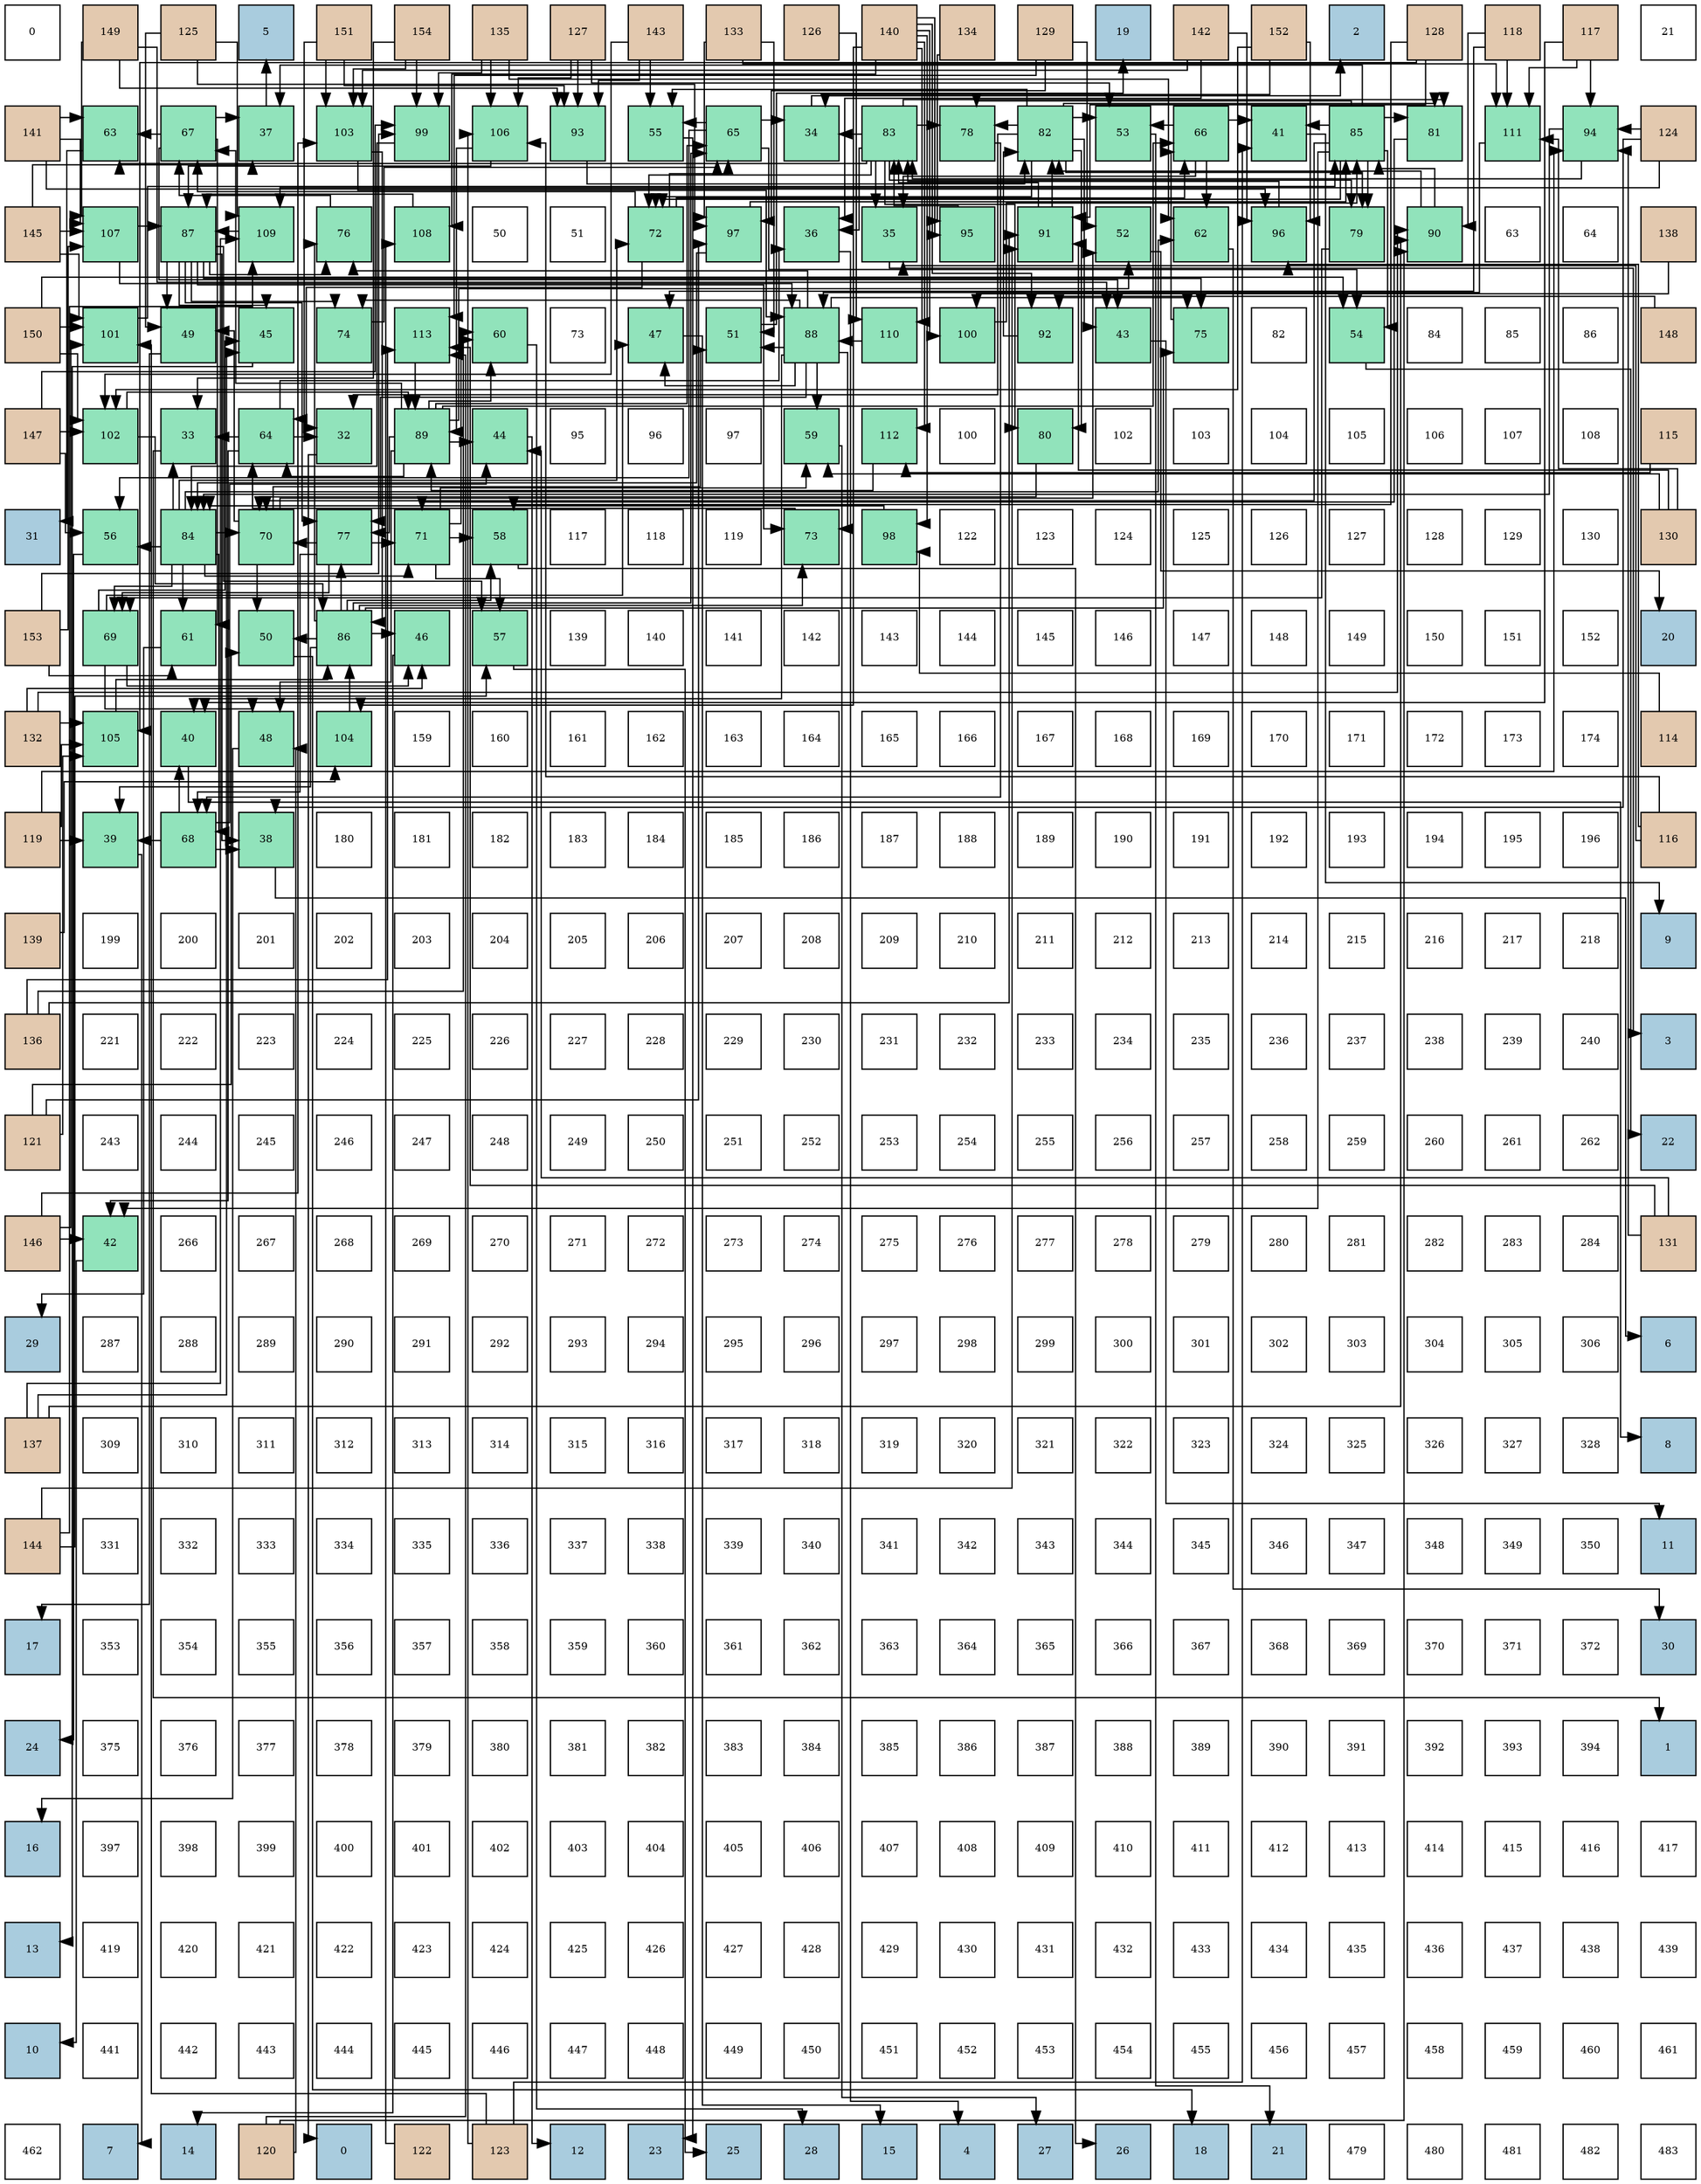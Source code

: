digraph layout{
 rankdir=TB;
 splines=ortho;
 node [style=filled shape=square fixedsize=true width=0.6];
0[label="0", fontsize=8, fillcolor="#ffffff"];
1[label="149", fontsize=8, fillcolor="#e3c9af"];
2[label="125", fontsize=8, fillcolor="#e3c9af"];
3[label="5", fontsize=8, fillcolor="#a9ccde"];
4[label="151", fontsize=8, fillcolor="#e3c9af"];
5[label="154", fontsize=8, fillcolor="#e3c9af"];
6[label="135", fontsize=8, fillcolor="#e3c9af"];
7[label="127", fontsize=8, fillcolor="#e3c9af"];
8[label="143", fontsize=8, fillcolor="#e3c9af"];
9[label="133", fontsize=8, fillcolor="#e3c9af"];
10[label="126", fontsize=8, fillcolor="#e3c9af"];
11[label="140", fontsize=8, fillcolor="#e3c9af"];
12[label="134", fontsize=8, fillcolor="#e3c9af"];
13[label="129", fontsize=8, fillcolor="#e3c9af"];
14[label="19", fontsize=8, fillcolor="#a9ccde"];
15[label="142", fontsize=8, fillcolor="#e3c9af"];
16[label="152", fontsize=8, fillcolor="#e3c9af"];
17[label="2", fontsize=8, fillcolor="#a9ccde"];
18[label="128", fontsize=8, fillcolor="#e3c9af"];
19[label="118", fontsize=8, fillcolor="#e3c9af"];
20[label="117", fontsize=8, fillcolor="#e3c9af"];
21[label="21", fontsize=8, fillcolor="#ffffff"];
22[label="141", fontsize=8, fillcolor="#e3c9af"];
23[label="63", fontsize=8, fillcolor="#91e3bb"];
24[label="67", fontsize=8, fillcolor="#91e3bb"];
25[label="37", fontsize=8, fillcolor="#91e3bb"];
26[label="103", fontsize=8, fillcolor="#91e3bb"];
27[label="99", fontsize=8, fillcolor="#91e3bb"];
28[label="106", fontsize=8, fillcolor="#91e3bb"];
29[label="93", fontsize=8, fillcolor="#91e3bb"];
30[label="55", fontsize=8, fillcolor="#91e3bb"];
31[label="65", fontsize=8, fillcolor="#91e3bb"];
32[label="34", fontsize=8, fillcolor="#91e3bb"];
33[label="83", fontsize=8, fillcolor="#91e3bb"];
34[label="78", fontsize=8, fillcolor="#91e3bb"];
35[label="82", fontsize=8, fillcolor="#91e3bb"];
36[label="53", fontsize=8, fillcolor="#91e3bb"];
37[label="66", fontsize=8, fillcolor="#91e3bb"];
38[label="41", fontsize=8, fillcolor="#91e3bb"];
39[label="85", fontsize=8, fillcolor="#91e3bb"];
40[label="81", fontsize=8, fillcolor="#91e3bb"];
41[label="111", fontsize=8, fillcolor="#91e3bb"];
42[label="94", fontsize=8, fillcolor="#91e3bb"];
43[label="124", fontsize=8, fillcolor="#e3c9af"];
44[label="145", fontsize=8, fillcolor="#e3c9af"];
45[label="107", fontsize=8, fillcolor="#91e3bb"];
46[label="87", fontsize=8, fillcolor="#91e3bb"];
47[label="109", fontsize=8, fillcolor="#91e3bb"];
48[label="76", fontsize=8, fillcolor="#91e3bb"];
49[label="108", fontsize=8, fillcolor="#91e3bb"];
50[label="50", fontsize=8, fillcolor="#ffffff"];
51[label="51", fontsize=8, fillcolor="#ffffff"];
52[label="72", fontsize=8, fillcolor="#91e3bb"];
53[label="97", fontsize=8, fillcolor="#91e3bb"];
54[label="36", fontsize=8, fillcolor="#91e3bb"];
55[label="35", fontsize=8, fillcolor="#91e3bb"];
56[label="95", fontsize=8, fillcolor="#91e3bb"];
57[label="91", fontsize=8, fillcolor="#91e3bb"];
58[label="52", fontsize=8, fillcolor="#91e3bb"];
59[label="62", fontsize=8, fillcolor="#91e3bb"];
60[label="96", fontsize=8, fillcolor="#91e3bb"];
61[label="79", fontsize=8, fillcolor="#91e3bb"];
62[label="90", fontsize=8, fillcolor="#91e3bb"];
63[label="63", fontsize=8, fillcolor="#ffffff"];
64[label="64", fontsize=8, fillcolor="#ffffff"];
65[label="138", fontsize=8, fillcolor="#e3c9af"];
66[label="150", fontsize=8, fillcolor="#e3c9af"];
67[label="101", fontsize=8, fillcolor="#91e3bb"];
68[label="49", fontsize=8, fillcolor="#91e3bb"];
69[label="45", fontsize=8, fillcolor="#91e3bb"];
70[label="74", fontsize=8, fillcolor="#91e3bb"];
71[label="113", fontsize=8, fillcolor="#91e3bb"];
72[label="60", fontsize=8, fillcolor="#91e3bb"];
73[label="73", fontsize=8, fillcolor="#ffffff"];
74[label="47", fontsize=8, fillcolor="#91e3bb"];
75[label="51", fontsize=8, fillcolor="#91e3bb"];
76[label="88", fontsize=8, fillcolor="#91e3bb"];
77[label="110", fontsize=8, fillcolor="#91e3bb"];
78[label="100", fontsize=8, fillcolor="#91e3bb"];
79[label="92", fontsize=8, fillcolor="#91e3bb"];
80[label="43", fontsize=8, fillcolor="#91e3bb"];
81[label="75", fontsize=8, fillcolor="#91e3bb"];
82[label="82", fontsize=8, fillcolor="#ffffff"];
83[label="54", fontsize=8, fillcolor="#91e3bb"];
84[label="84", fontsize=8, fillcolor="#ffffff"];
85[label="85", fontsize=8, fillcolor="#ffffff"];
86[label="86", fontsize=8, fillcolor="#ffffff"];
87[label="148", fontsize=8, fillcolor="#e3c9af"];
88[label="147", fontsize=8, fillcolor="#e3c9af"];
89[label="102", fontsize=8, fillcolor="#91e3bb"];
90[label="33", fontsize=8, fillcolor="#91e3bb"];
91[label="64", fontsize=8, fillcolor="#91e3bb"];
92[label="32", fontsize=8, fillcolor="#91e3bb"];
93[label="89", fontsize=8, fillcolor="#91e3bb"];
94[label="44", fontsize=8, fillcolor="#91e3bb"];
95[label="95", fontsize=8, fillcolor="#ffffff"];
96[label="96", fontsize=8, fillcolor="#ffffff"];
97[label="97", fontsize=8, fillcolor="#ffffff"];
98[label="59", fontsize=8, fillcolor="#91e3bb"];
99[label="112", fontsize=8, fillcolor="#91e3bb"];
100[label="100", fontsize=8, fillcolor="#ffffff"];
101[label="80", fontsize=8, fillcolor="#91e3bb"];
102[label="102", fontsize=8, fillcolor="#ffffff"];
103[label="103", fontsize=8, fillcolor="#ffffff"];
104[label="104", fontsize=8, fillcolor="#ffffff"];
105[label="105", fontsize=8, fillcolor="#ffffff"];
106[label="106", fontsize=8, fillcolor="#ffffff"];
107[label="107", fontsize=8, fillcolor="#ffffff"];
108[label="108", fontsize=8, fillcolor="#ffffff"];
109[label="115", fontsize=8, fillcolor="#e3c9af"];
110[label="31", fontsize=8, fillcolor="#a9ccde"];
111[label="56", fontsize=8, fillcolor="#91e3bb"];
112[label="84", fontsize=8, fillcolor="#91e3bb"];
113[label="70", fontsize=8, fillcolor="#91e3bb"];
114[label="77", fontsize=8, fillcolor="#91e3bb"];
115[label="71", fontsize=8, fillcolor="#91e3bb"];
116[label="58", fontsize=8, fillcolor="#91e3bb"];
117[label="117", fontsize=8, fillcolor="#ffffff"];
118[label="118", fontsize=8, fillcolor="#ffffff"];
119[label="119", fontsize=8, fillcolor="#ffffff"];
120[label="73", fontsize=8, fillcolor="#91e3bb"];
121[label="98", fontsize=8, fillcolor="#91e3bb"];
122[label="122", fontsize=8, fillcolor="#ffffff"];
123[label="123", fontsize=8, fillcolor="#ffffff"];
124[label="124", fontsize=8, fillcolor="#ffffff"];
125[label="125", fontsize=8, fillcolor="#ffffff"];
126[label="126", fontsize=8, fillcolor="#ffffff"];
127[label="127", fontsize=8, fillcolor="#ffffff"];
128[label="128", fontsize=8, fillcolor="#ffffff"];
129[label="129", fontsize=8, fillcolor="#ffffff"];
130[label="130", fontsize=8, fillcolor="#ffffff"];
131[label="130", fontsize=8, fillcolor="#e3c9af"];
132[label="153", fontsize=8, fillcolor="#e3c9af"];
133[label="69", fontsize=8, fillcolor="#91e3bb"];
134[label="61", fontsize=8, fillcolor="#91e3bb"];
135[label="50", fontsize=8, fillcolor="#91e3bb"];
136[label="86", fontsize=8, fillcolor="#91e3bb"];
137[label="46", fontsize=8, fillcolor="#91e3bb"];
138[label="57", fontsize=8, fillcolor="#91e3bb"];
139[label="139", fontsize=8, fillcolor="#ffffff"];
140[label="140", fontsize=8, fillcolor="#ffffff"];
141[label="141", fontsize=8, fillcolor="#ffffff"];
142[label="142", fontsize=8, fillcolor="#ffffff"];
143[label="143", fontsize=8, fillcolor="#ffffff"];
144[label="144", fontsize=8, fillcolor="#ffffff"];
145[label="145", fontsize=8, fillcolor="#ffffff"];
146[label="146", fontsize=8, fillcolor="#ffffff"];
147[label="147", fontsize=8, fillcolor="#ffffff"];
148[label="148", fontsize=8, fillcolor="#ffffff"];
149[label="149", fontsize=8, fillcolor="#ffffff"];
150[label="150", fontsize=8, fillcolor="#ffffff"];
151[label="151", fontsize=8, fillcolor="#ffffff"];
152[label="152", fontsize=8, fillcolor="#ffffff"];
153[label="20", fontsize=8, fillcolor="#a9ccde"];
154[label="132", fontsize=8, fillcolor="#e3c9af"];
155[label="105", fontsize=8, fillcolor="#91e3bb"];
156[label="40", fontsize=8, fillcolor="#91e3bb"];
157[label="48", fontsize=8, fillcolor="#91e3bb"];
158[label="104", fontsize=8, fillcolor="#91e3bb"];
159[label="159", fontsize=8, fillcolor="#ffffff"];
160[label="160", fontsize=8, fillcolor="#ffffff"];
161[label="161", fontsize=8, fillcolor="#ffffff"];
162[label="162", fontsize=8, fillcolor="#ffffff"];
163[label="163", fontsize=8, fillcolor="#ffffff"];
164[label="164", fontsize=8, fillcolor="#ffffff"];
165[label="165", fontsize=8, fillcolor="#ffffff"];
166[label="166", fontsize=8, fillcolor="#ffffff"];
167[label="167", fontsize=8, fillcolor="#ffffff"];
168[label="168", fontsize=8, fillcolor="#ffffff"];
169[label="169", fontsize=8, fillcolor="#ffffff"];
170[label="170", fontsize=8, fillcolor="#ffffff"];
171[label="171", fontsize=8, fillcolor="#ffffff"];
172[label="172", fontsize=8, fillcolor="#ffffff"];
173[label="173", fontsize=8, fillcolor="#ffffff"];
174[label="174", fontsize=8, fillcolor="#ffffff"];
175[label="114", fontsize=8, fillcolor="#e3c9af"];
176[label="119", fontsize=8, fillcolor="#e3c9af"];
177[label="39", fontsize=8, fillcolor="#91e3bb"];
178[label="68", fontsize=8, fillcolor="#91e3bb"];
179[label="38", fontsize=8, fillcolor="#91e3bb"];
180[label="180", fontsize=8, fillcolor="#ffffff"];
181[label="181", fontsize=8, fillcolor="#ffffff"];
182[label="182", fontsize=8, fillcolor="#ffffff"];
183[label="183", fontsize=8, fillcolor="#ffffff"];
184[label="184", fontsize=8, fillcolor="#ffffff"];
185[label="185", fontsize=8, fillcolor="#ffffff"];
186[label="186", fontsize=8, fillcolor="#ffffff"];
187[label="187", fontsize=8, fillcolor="#ffffff"];
188[label="188", fontsize=8, fillcolor="#ffffff"];
189[label="189", fontsize=8, fillcolor="#ffffff"];
190[label="190", fontsize=8, fillcolor="#ffffff"];
191[label="191", fontsize=8, fillcolor="#ffffff"];
192[label="192", fontsize=8, fillcolor="#ffffff"];
193[label="193", fontsize=8, fillcolor="#ffffff"];
194[label="194", fontsize=8, fillcolor="#ffffff"];
195[label="195", fontsize=8, fillcolor="#ffffff"];
196[label="196", fontsize=8, fillcolor="#ffffff"];
197[label="116", fontsize=8, fillcolor="#e3c9af"];
198[label="139", fontsize=8, fillcolor="#e3c9af"];
199[label="199", fontsize=8, fillcolor="#ffffff"];
200[label="200", fontsize=8, fillcolor="#ffffff"];
201[label="201", fontsize=8, fillcolor="#ffffff"];
202[label="202", fontsize=8, fillcolor="#ffffff"];
203[label="203", fontsize=8, fillcolor="#ffffff"];
204[label="204", fontsize=8, fillcolor="#ffffff"];
205[label="205", fontsize=8, fillcolor="#ffffff"];
206[label="206", fontsize=8, fillcolor="#ffffff"];
207[label="207", fontsize=8, fillcolor="#ffffff"];
208[label="208", fontsize=8, fillcolor="#ffffff"];
209[label="209", fontsize=8, fillcolor="#ffffff"];
210[label="210", fontsize=8, fillcolor="#ffffff"];
211[label="211", fontsize=8, fillcolor="#ffffff"];
212[label="212", fontsize=8, fillcolor="#ffffff"];
213[label="213", fontsize=8, fillcolor="#ffffff"];
214[label="214", fontsize=8, fillcolor="#ffffff"];
215[label="215", fontsize=8, fillcolor="#ffffff"];
216[label="216", fontsize=8, fillcolor="#ffffff"];
217[label="217", fontsize=8, fillcolor="#ffffff"];
218[label="218", fontsize=8, fillcolor="#ffffff"];
219[label="9", fontsize=8, fillcolor="#a9ccde"];
220[label="136", fontsize=8, fillcolor="#e3c9af"];
221[label="221", fontsize=8, fillcolor="#ffffff"];
222[label="222", fontsize=8, fillcolor="#ffffff"];
223[label="223", fontsize=8, fillcolor="#ffffff"];
224[label="224", fontsize=8, fillcolor="#ffffff"];
225[label="225", fontsize=8, fillcolor="#ffffff"];
226[label="226", fontsize=8, fillcolor="#ffffff"];
227[label="227", fontsize=8, fillcolor="#ffffff"];
228[label="228", fontsize=8, fillcolor="#ffffff"];
229[label="229", fontsize=8, fillcolor="#ffffff"];
230[label="230", fontsize=8, fillcolor="#ffffff"];
231[label="231", fontsize=8, fillcolor="#ffffff"];
232[label="232", fontsize=8, fillcolor="#ffffff"];
233[label="233", fontsize=8, fillcolor="#ffffff"];
234[label="234", fontsize=8, fillcolor="#ffffff"];
235[label="235", fontsize=8, fillcolor="#ffffff"];
236[label="236", fontsize=8, fillcolor="#ffffff"];
237[label="237", fontsize=8, fillcolor="#ffffff"];
238[label="238", fontsize=8, fillcolor="#ffffff"];
239[label="239", fontsize=8, fillcolor="#ffffff"];
240[label="240", fontsize=8, fillcolor="#ffffff"];
241[label="3", fontsize=8, fillcolor="#a9ccde"];
242[label="121", fontsize=8, fillcolor="#e3c9af"];
243[label="243", fontsize=8, fillcolor="#ffffff"];
244[label="244", fontsize=8, fillcolor="#ffffff"];
245[label="245", fontsize=8, fillcolor="#ffffff"];
246[label="246", fontsize=8, fillcolor="#ffffff"];
247[label="247", fontsize=8, fillcolor="#ffffff"];
248[label="248", fontsize=8, fillcolor="#ffffff"];
249[label="249", fontsize=8, fillcolor="#ffffff"];
250[label="250", fontsize=8, fillcolor="#ffffff"];
251[label="251", fontsize=8, fillcolor="#ffffff"];
252[label="252", fontsize=8, fillcolor="#ffffff"];
253[label="253", fontsize=8, fillcolor="#ffffff"];
254[label="254", fontsize=8, fillcolor="#ffffff"];
255[label="255", fontsize=8, fillcolor="#ffffff"];
256[label="256", fontsize=8, fillcolor="#ffffff"];
257[label="257", fontsize=8, fillcolor="#ffffff"];
258[label="258", fontsize=8, fillcolor="#ffffff"];
259[label="259", fontsize=8, fillcolor="#ffffff"];
260[label="260", fontsize=8, fillcolor="#ffffff"];
261[label="261", fontsize=8, fillcolor="#ffffff"];
262[label="262", fontsize=8, fillcolor="#ffffff"];
263[label="22", fontsize=8, fillcolor="#a9ccde"];
264[label="146", fontsize=8, fillcolor="#e3c9af"];
265[label="42", fontsize=8, fillcolor="#91e3bb"];
266[label="266", fontsize=8, fillcolor="#ffffff"];
267[label="267", fontsize=8, fillcolor="#ffffff"];
268[label="268", fontsize=8, fillcolor="#ffffff"];
269[label="269", fontsize=8, fillcolor="#ffffff"];
270[label="270", fontsize=8, fillcolor="#ffffff"];
271[label="271", fontsize=8, fillcolor="#ffffff"];
272[label="272", fontsize=8, fillcolor="#ffffff"];
273[label="273", fontsize=8, fillcolor="#ffffff"];
274[label="274", fontsize=8, fillcolor="#ffffff"];
275[label="275", fontsize=8, fillcolor="#ffffff"];
276[label="276", fontsize=8, fillcolor="#ffffff"];
277[label="277", fontsize=8, fillcolor="#ffffff"];
278[label="278", fontsize=8, fillcolor="#ffffff"];
279[label="279", fontsize=8, fillcolor="#ffffff"];
280[label="280", fontsize=8, fillcolor="#ffffff"];
281[label="281", fontsize=8, fillcolor="#ffffff"];
282[label="282", fontsize=8, fillcolor="#ffffff"];
283[label="283", fontsize=8, fillcolor="#ffffff"];
284[label="284", fontsize=8, fillcolor="#ffffff"];
285[label="131", fontsize=8, fillcolor="#e3c9af"];
286[label="29", fontsize=8, fillcolor="#a9ccde"];
287[label="287", fontsize=8, fillcolor="#ffffff"];
288[label="288", fontsize=8, fillcolor="#ffffff"];
289[label="289", fontsize=8, fillcolor="#ffffff"];
290[label="290", fontsize=8, fillcolor="#ffffff"];
291[label="291", fontsize=8, fillcolor="#ffffff"];
292[label="292", fontsize=8, fillcolor="#ffffff"];
293[label="293", fontsize=8, fillcolor="#ffffff"];
294[label="294", fontsize=8, fillcolor="#ffffff"];
295[label="295", fontsize=8, fillcolor="#ffffff"];
296[label="296", fontsize=8, fillcolor="#ffffff"];
297[label="297", fontsize=8, fillcolor="#ffffff"];
298[label="298", fontsize=8, fillcolor="#ffffff"];
299[label="299", fontsize=8, fillcolor="#ffffff"];
300[label="300", fontsize=8, fillcolor="#ffffff"];
301[label="301", fontsize=8, fillcolor="#ffffff"];
302[label="302", fontsize=8, fillcolor="#ffffff"];
303[label="303", fontsize=8, fillcolor="#ffffff"];
304[label="304", fontsize=8, fillcolor="#ffffff"];
305[label="305", fontsize=8, fillcolor="#ffffff"];
306[label="306", fontsize=8, fillcolor="#ffffff"];
307[label="6", fontsize=8, fillcolor="#a9ccde"];
308[label="137", fontsize=8, fillcolor="#e3c9af"];
309[label="309", fontsize=8, fillcolor="#ffffff"];
310[label="310", fontsize=8, fillcolor="#ffffff"];
311[label="311", fontsize=8, fillcolor="#ffffff"];
312[label="312", fontsize=8, fillcolor="#ffffff"];
313[label="313", fontsize=8, fillcolor="#ffffff"];
314[label="314", fontsize=8, fillcolor="#ffffff"];
315[label="315", fontsize=8, fillcolor="#ffffff"];
316[label="316", fontsize=8, fillcolor="#ffffff"];
317[label="317", fontsize=8, fillcolor="#ffffff"];
318[label="318", fontsize=8, fillcolor="#ffffff"];
319[label="319", fontsize=8, fillcolor="#ffffff"];
320[label="320", fontsize=8, fillcolor="#ffffff"];
321[label="321", fontsize=8, fillcolor="#ffffff"];
322[label="322", fontsize=8, fillcolor="#ffffff"];
323[label="323", fontsize=8, fillcolor="#ffffff"];
324[label="324", fontsize=8, fillcolor="#ffffff"];
325[label="325", fontsize=8, fillcolor="#ffffff"];
326[label="326", fontsize=8, fillcolor="#ffffff"];
327[label="327", fontsize=8, fillcolor="#ffffff"];
328[label="328", fontsize=8, fillcolor="#ffffff"];
329[label="8", fontsize=8, fillcolor="#a9ccde"];
330[label="144", fontsize=8, fillcolor="#e3c9af"];
331[label="331", fontsize=8, fillcolor="#ffffff"];
332[label="332", fontsize=8, fillcolor="#ffffff"];
333[label="333", fontsize=8, fillcolor="#ffffff"];
334[label="334", fontsize=8, fillcolor="#ffffff"];
335[label="335", fontsize=8, fillcolor="#ffffff"];
336[label="336", fontsize=8, fillcolor="#ffffff"];
337[label="337", fontsize=8, fillcolor="#ffffff"];
338[label="338", fontsize=8, fillcolor="#ffffff"];
339[label="339", fontsize=8, fillcolor="#ffffff"];
340[label="340", fontsize=8, fillcolor="#ffffff"];
341[label="341", fontsize=8, fillcolor="#ffffff"];
342[label="342", fontsize=8, fillcolor="#ffffff"];
343[label="343", fontsize=8, fillcolor="#ffffff"];
344[label="344", fontsize=8, fillcolor="#ffffff"];
345[label="345", fontsize=8, fillcolor="#ffffff"];
346[label="346", fontsize=8, fillcolor="#ffffff"];
347[label="347", fontsize=8, fillcolor="#ffffff"];
348[label="348", fontsize=8, fillcolor="#ffffff"];
349[label="349", fontsize=8, fillcolor="#ffffff"];
350[label="350", fontsize=8, fillcolor="#ffffff"];
351[label="11", fontsize=8, fillcolor="#a9ccde"];
352[label="17", fontsize=8, fillcolor="#a9ccde"];
353[label="353", fontsize=8, fillcolor="#ffffff"];
354[label="354", fontsize=8, fillcolor="#ffffff"];
355[label="355", fontsize=8, fillcolor="#ffffff"];
356[label="356", fontsize=8, fillcolor="#ffffff"];
357[label="357", fontsize=8, fillcolor="#ffffff"];
358[label="358", fontsize=8, fillcolor="#ffffff"];
359[label="359", fontsize=8, fillcolor="#ffffff"];
360[label="360", fontsize=8, fillcolor="#ffffff"];
361[label="361", fontsize=8, fillcolor="#ffffff"];
362[label="362", fontsize=8, fillcolor="#ffffff"];
363[label="363", fontsize=8, fillcolor="#ffffff"];
364[label="364", fontsize=8, fillcolor="#ffffff"];
365[label="365", fontsize=8, fillcolor="#ffffff"];
366[label="366", fontsize=8, fillcolor="#ffffff"];
367[label="367", fontsize=8, fillcolor="#ffffff"];
368[label="368", fontsize=8, fillcolor="#ffffff"];
369[label="369", fontsize=8, fillcolor="#ffffff"];
370[label="370", fontsize=8, fillcolor="#ffffff"];
371[label="371", fontsize=8, fillcolor="#ffffff"];
372[label="372", fontsize=8, fillcolor="#ffffff"];
373[label="30", fontsize=8, fillcolor="#a9ccde"];
374[label="24", fontsize=8, fillcolor="#a9ccde"];
375[label="375", fontsize=8, fillcolor="#ffffff"];
376[label="376", fontsize=8, fillcolor="#ffffff"];
377[label="377", fontsize=8, fillcolor="#ffffff"];
378[label="378", fontsize=8, fillcolor="#ffffff"];
379[label="379", fontsize=8, fillcolor="#ffffff"];
380[label="380", fontsize=8, fillcolor="#ffffff"];
381[label="381", fontsize=8, fillcolor="#ffffff"];
382[label="382", fontsize=8, fillcolor="#ffffff"];
383[label="383", fontsize=8, fillcolor="#ffffff"];
384[label="384", fontsize=8, fillcolor="#ffffff"];
385[label="385", fontsize=8, fillcolor="#ffffff"];
386[label="386", fontsize=8, fillcolor="#ffffff"];
387[label="387", fontsize=8, fillcolor="#ffffff"];
388[label="388", fontsize=8, fillcolor="#ffffff"];
389[label="389", fontsize=8, fillcolor="#ffffff"];
390[label="390", fontsize=8, fillcolor="#ffffff"];
391[label="391", fontsize=8, fillcolor="#ffffff"];
392[label="392", fontsize=8, fillcolor="#ffffff"];
393[label="393", fontsize=8, fillcolor="#ffffff"];
394[label="394", fontsize=8, fillcolor="#ffffff"];
395[label="1", fontsize=8, fillcolor="#a9ccde"];
396[label="16", fontsize=8, fillcolor="#a9ccde"];
397[label="397", fontsize=8, fillcolor="#ffffff"];
398[label="398", fontsize=8, fillcolor="#ffffff"];
399[label="399", fontsize=8, fillcolor="#ffffff"];
400[label="400", fontsize=8, fillcolor="#ffffff"];
401[label="401", fontsize=8, fillcolor="#ffffff"];
402[label="402", fontsize=8, fillcolor="#ffffff"];
403[label="403", fontsize=8, fillcolor="#ffffff"];
404[label="404", fontsize=8, fillcolor="#ffffff"];
405[label="405", fontsize=8, fillcolor="#ffffff"];
406[label="406", fontsize=8, fillcolor="#ffffff"];
407[label="407", fontsize=8, fillcolor="#ffffff"];
408[label="408", fontsize=8, fillcolor="#ffffff"];
409[label="409", fontsize=8, fillcolor="#ffffff"];
410[label="410", fontsize=8, fillcolor="#ffffff"];
411[label="411", fontsize=8, fillcolor="#ffffff"];
412[label="412", fontsize=8, fillcolor="#ffffff"];
413[label="413", fontsize=8, fillcolor="#ffffff"];
414[label="414", fontsize=8, fillcolor="#ffffff"];
415[label="415", fontsize=8, fillcolor="#ffffff"];
416[label="416", fontsize=8, fillcolor="#ffffff"];
417[label="417", fontsize=8, fillcolor="#ffffff"];
418[label="13", fontsize=8, fillcolor="#a9ccde"];
419[label="419", fontsize=8, fillcolor="#ffffff"];
420[label="420", fontsize=8, fillcolor="#ffffff"];
421[label="421", fontsize=8, fillcolor="#ffffff"];
422[label="422", fontsize=8, fillcolor="#ffffff"];
423[label="423", fontsize=8, fillcolor="#ffffff"];
424[label="424", fontsize=8, fillcolor="#ffffff"];
425[label="425", fontsize=8, fillcolor="#ffffff"];
426[label="426", fontsize=8, fillcolor="#ffffff"];
427[label="427", fontsize=8, fillcolor="#ffffff"];
428[label="428", fontsize=8, fillcolor="#ffffff"];
429[label="429", fontsize=8, fillcolor="#ffffff"];
430[label="430", fontsize=8, fillcolor="#ffffff"];
431[label="431", fontsize=8, fillcolor="#ffffff"];
432[label="432", fontsize=8, fillcolor="#ffffff"];
433[label="433", fontsize=8, fillcolor="#ffffff"];
434[label="434", fontsize=8, fillcolor="#ffffff"];
435[label="435", fontsize=8, fillcolor="#ffffff"];
436[label="436", fontsize=8, fillcolor="#ffffff"];
437[label="437", fontsize=8, fillcolor="#ffffff"];
438[label="438", fontsize=8, fillcolor="#ffffff"];
439[label="439", fontsize=8, fillcolor="#ffffff"];
440[label="10", fontsize=8, fillcolor="#a9ccde"];
441[label="441", fontsize=8, fillcolor="#ffffff"];
442[label="442", fontsize=8, fillcolor="#ffffff"];
443[label="443", fontsize=8, fillcolor="#ffffff"];
444[label="444", fontsize=8, fillcolor="#ffffff"];
445[label="445", fontsize=8, fillcolor="#ffffff"];
446[label="446", fontsize=8, fillcolor="#ffffff"];
447[label="447", fontsize=8, fillcolor="#ffffff"];
448[label="448", fontsize=8, fillcolor="#ffffff"];
449[label="449", fontsize=8, fillcolor="#ffffff"];
450[label="450", fontsize=8, fillcolor="#ffffff"];
451[label="451", fontsize=8, fillcolor="#ffffff"];
452[label="452", fontsize=8, fillcolor="#ffffff"];
453[label="453", fontsize=8, fillcolor="#ffffff"];
454[label="454", fontsize=8, fillcolor="#ffffff"];
455[label="455", fontsize=8, fillcolor="#ffffff"];
456[label="456", fontsize=8, fillcolor="#ffffff"];
457[label="457", fontsize=8, fillcolor="#ffffff"];
458[label="458", fontsize=8, fillcolor="#ffffff"];
459[label="459", fontsize=8, fillcolor="#ffffff"];
460[label="460", fontsize=8, fillcolor="#ffffff"];
461[label="461", fontsize=8, fillcolor="#ffffff"];
462[label="462", fontsize=8, fillcolor="#ffffff"];
463[label="7", fontsize=8, fillcolor="#a9ccde"];
464[label="14", fontsize=8, fillcolor="#a9ccde"];
465[label="120", fontsize=8, fillcolor="#e3c9af"];
466[label="0", fontsize=8, fillcolor="#a9ccde"];
467[label="122", fontsize=8, fillcolor="#e3c9af"];
468[label="123", fontsize=8, fillcolor="#e3c9af"];
469[label="12", fontsize=8, fillcolor="#a9ccde"];
470[label="23", fontsize=8, fillcolor="#a9ccde"];
471[label="25", fontsize=8, fillcolor="#a9ccde"];
472[label="28", fontsize=8, fillcolor="#a9ccde"];
473[label="15", fontsize=8, fillcolor="#a9ccde"];
474[label="4", fontsize=8, fillcolor="#a9ccde"];
475[label="27", fontsize=8, fillcolor="#a9ccde"];
476[label="26", fontsize=8, fillcolor="#a9ccde"];
477[label="18", fontsize=8, fillcolor="#a9ccde"];
478[label="21", fontsize=8, fillcolor="#a9ccde"];
479[label="479", fontsize=8, fillcolor="#ffffff"];
480[label="480", fontsize=8, fillcolor="#ffffff"];
481[label="481", fontsize=8, fillcolor="#ffffff"];
482[label="482", fontsize=8, fillcolor="#ffffff"];
483[label="483", fontsize=8, fillcolor="#ffffff"];
edge [constraint=false, style=vis];92 -> 466;
90 -> 395;
32 -> 17;
55 -> 241;
54 -> 474;
25 -> 3;
179 -> 307;
177 -> 463;
156 -> 329;
38 -> 219;
265 -> 440;
80 -> 351;
94 -> 469;
69 -> 418;
137 -> 464;
74 -> 473;
157 -> 396;
68 -> 352;
135 -> 477;
75 -> 14;
58 -> 153;
36 -> 478;
83 -> 263;
30 -> 470;
111 -> 374;
138 -> 471;
116 -> 476;
98 -> 475;
72 -> 472;
134 -> 286;
59 -> 373;
23 -> 110;
91 -> 92;
91 -> 90;
91 -> 54;
91 -> 265;
31 -> 32;
31 -> 83;
31 -> 30;
31 -> 111;
37 -> 55;
37 -> 38;
37 -> 36;
37 -> 59;
24 -> 25;
24 -> 80;
24 -> 134;
24 -> 23;
178 -> 179;
178 -> 177;
178 -> 156;
178 -> 94;
133 -> 69;
133 -> 137;
133 -> 74;
133 -> 157;
113 -> 68;
113 -> 135;
113 -> 75;
113 -> 58;
115 -> 138;
115 -> 116;
115 -> 98;
115 -> 72;
52 -> 91;
52 -> 31;
52 -> 37;
52 -> 24;
120 -> 91;
70 -> 31;
81 -> 37;
48 -> 24;
114 -> 178;
114 -> 133;
114 -> 113;
114 -> 115;
34 -> 178;
61 -> 133;
101 -> 113;
40 -> 115;
35 -> 92;
35 -> 80;
35 -> 36;
35 -> 30;
35 -> 52;
35 -> 34;
35 -> 61;
35 -> 101;
35 -> 40;
33 -> 32;
33 -> 55;
33 -> 54;
33 -> 23;
33 -> 52;
33 -> 34;
33 -> 61;
33 -> 101;
33 -> 40;
112 -> 90;
112 -> 111;
112 -> 134;
112 -> 59;
112 -> 178;
112 -> 133;
112 -> 113;
112 -> 115;
112 -> 52;
39 -> 25;
39 -> 38;
39 -> 265;
39 -> 83;
39 -> 113;
39 -> 52;
39 -> 34;
39 -> 61;
39 -> 40;
136 -> 177;
136 -> 137;
136 -> 135;
136 -> 116;
136 -> 31;
136 -> 120;
136 -> 81;
136 -> 48;
136 -> 114;
46 -> 179;
46 -> 69;
46 -> 68;
46 -> 138;
46 -> 120;
46 -> 70;
46 -> 81;
46 -> 48;
46 -> 114;
76 -> 156;
76 -> 74;
76 -> 75;
76 -> 98;
76 -> 120;
76 -> 70;
76 -> 81;
76 -> 48;
76 -> 114;
93 -> 94;
93 -> 157;
93 -> 58;
93 -> 72;
93 -> 91;
93 -> 31;
93 -> 37;
93 -> 24;
93 -> 114;
62 -> 35;
62 -> 39;
57 -> 35;
57 -> 33;
79 -> 35;
29 -> 35;
42 -> 33;
42 -> 112;
56 -> 33;
60 -> 33;
53 -> 112;
53 -> 39;
121 -> 112;
27 -> 112;
78 -> 39;
67 -> 39;
89 -> 136;
89 -> 93;
26 -> 136;
26 -> 76;
158 -> 136;
155 -> 136;
28 -> 46;
28 -> 93;
45 -> 46;
45 -> 76;
49 -> 46;
47 -> 46;
77 -> 76;
41 -> 76;
99 -> 93;
71 -> 93;
175 -> 121;
109 -> 99;
197 -> 55;
197 -> 60;
197 -> 28;
20 -> 156;
20 -> 42;
20 -> 41;
19 -> 74;
19 -> 62;
19 -> 41;
176 -> 177;
176 -> 42;
176 -> 155;
465 -> 157;
465 -> 62;
465 -> 71;
242 -> 135;
242 -> 53;
242 -> 155;
467 -> 49;
468 -> 38;
468 -> 67;
468 -> 28;
43 -> 179;
43 -> 42;
43 -> 47;
2 -> 68;
2 -> 53;
2 -> 47;
10 -> 77;
7 -> 36;
7 -> 29;
7 -> 28;
18 -> 116;
18 -> 57;
18 -> 155;
13 -> 58;
13 -> 53;
13 -> 71;
131 -> 98;
131 -> 57;
131 -> 41;
285 -> 94;
285 -> 42;
285 -> 71;
154 -> 137;
154 -> 62;
154 -> 155;
9 -> 75;
9 -> 53;
9 -> 41;
12 -> 56;
6 -> 59;
6 -> 27;
6 -> 28;
220 -> 72;
220 -> 57;
220 -> 71;
308 -> 69;
308 -> 62;
308 -> 47;
65 -> 78;
198 -> 158;
11 -> 79;
11 -> 56;
11 -> 121;
11 -> 78;
11 -> 158;
11 -> 49;
11 -> 77;
11 -> 99;
22 -> 23;
22 -> 60;
22 -> 45;
15 -> 54;
15 -> 60;
15 -> 26;
8 -> 30;
8 -> 29;
8 -> 89;
330 -> 138;
330 -> 57;
330 -> 47;
44 -> 25;
44 -> 67;
44 -> 45;
264 -> 265;
264 -> 67;
264 -> 26;
88 -> 111;
88 -> 27;
88 -> 89;
87 -> 79;
1 -> 80;
1 -> 29;
1 -> 45;
66 -> 83;
66 -> 67;
66 -> 89;
4 -> 92;
4 -> 29;
4 -> 26;
16 -> 32;
16 -> 60;
16 -> 89;
132 -> 134;
132 -> 27;
132 -> 45;
5 -> 90;
5 -> 27;
5 -> 26;
edge [constraint=true, style=invis];
0 -> 22 -> 44 -> 66 -> 88 -> 110 -> 132 -> 154 -> 176 -> 198 -> 220 -> 242 -> 264 -> 286 -> 308 -> 330 -> 352 -> 374 -> 396 -> 418 -> 440 -> 462;
1 -> 23 -> 45 -> 67 -> 89 -> 111 -> 133 -> 155 -> 177 -> 199 -> 221 -> 243 -> 265 -> 287 -> 309 -> 331 -> 353 -> 375 -> 397 -> 419 -> 441 -> 463;
2 -> 24 -> 46 -> 68 -> 90 -> 112 -> 134 -> 156 -> 178 -> 200 -> 222 -> 244 -> 266 -> 288 -> 310 -> 332 -> 354 -> 376 -> 398 -> 420 -> 442 -> 464;
3 -> 25 -> 47 -> 69 -> 91 -> 113 -> 135 -> 157 -> 179 -> 201 -> 223 -> 245 -> 267 -> 289 -> 311 -> 333 -> 355 -> 377 -> 399 -> 421 -> 443 -> 465;
4 -> 26 -> 48 -> 70 -> 92 -> 114 -> 136 -> 158 -> 180 -> 202 -> 224 -> 246 -> 268 -> 290 -> 312 -> 334 -> 356 -> 378 -> 400 -> 422 -> 444 -> 466;
5 -> 27 -> 49 -> 71 -> 93 -> 115 -> 137 -> 159 -> 181 -> 203 -> 225 -> 247 -> 269 -> 291 -> 313 -> 335 -> 357 -> 379 -> 401 -> 423 -> 445 -> 467;
6 -> 28 -> 50 -> 72 -> 94 -> 116 -> 138 -> 160 -> 182 -> 204 -> 226 -> 248 -> 270 -> 292 -> 314 -> 336 -> 358 -> 380 -> 402 -> 424 -> 446 -> 468;
7 -> 29 -> 51 -> 73 -> 95 -> 117 -> 139 -> 161 -> 183 -> 205 -> 227 -> 249 -> 271 -> 293 -> 315 -> 337 -> 359 -> 381 -> 403 -> 425 -> 447 -> 469;
8 -> 30 -> 52 -> 74 -> 96 -> 118 -> 140 -> 162 -> 184 -> 206 -> 228 -> 250 -> 272 -> 294 -> 316 -> 338 -> 360 -> 382 -> 404 -> 426 -> 448 -> 470;
9 -> 31 -> 53 -> 75 -> 97 -> 119 -> 141 -> 163 -> 185 -> 207 -> 229 -> 251 -> 273 -> 295 -> 317 -> 339 -> 361 -> 383 -> 405 -> 427 -> 449 -> 471;
10 -> 32 -> 54 -> 76 -> 98 -> 120 -> 142 -> 164 -> 186 -> 208 -> 230 -> 252 -> 274 -> 296 -> 318 -> 340 -> 362 -> 384 -> 406 -> 428 -> 450 -> 472;
11 -> 33 -> 55 -> 77 -> 99 -> 121 -> 143 -> 165 -> 187 -> 209 -> 231 -> 253 -> 275 -> 297 -> 319 -> 341 -> 363 -> 385 -> 407 -> 429 -> 451 -> 473;
12 -> 34 -> 56 -> 78 -> 100 -> 122 -> 144 -> 166 -> 188 -> 210 -> 232 -> 254 -> 276 -> 298 -> 320 -> 342 -> 364 -> 386 -> 408 -> 430 -> 452 -> 474;
13 -> 35 -> 57 -> 79 -> 101 -> 123 -> 145 -> 167 -> 189 -> 211 -> 233 -> 255 -> 277 -> 299 -> 321 -> 343 -> 365 -> 387 -> 409 -> 431 -> 453 -> 475;
14 -> 36 -> 58 -> 80 -> 102 -> 124 -> 146 -> 168 -> 190 -> 212 -> 234 -> 256 -> 278 -> 300 -> 322 -> 344 -> 366 -> 388 -> 410 -> 432 -> 454 -> 476;
15 -> 37 -> 59 -> 81 -> 103 -> 125 -> 147 -> 169 -> 191 -> 213 -> 235 -> 257 -> 279 -> 301 -> 323 -> 345 -> 367 -> 389 -> 411 -> 433 -> 455 -> 477;
16 -> 38 -> 60 -> 82 -> 104 -> 126 -> 148 -> 170 -> 192 -> 214 -> 236 -> 258 -> 280 -> 302 -> 324 -> 346 -> 368 -> 390 -> 412 -> 434 -> 456 -> 478;
17 -> 39 -> 61 -> 83 -> 105 -> 127 -> 149 -> 171 -> 193 -> 215 -> 237 -> 259 -> 281 -> 303 -> 325 -> 347 -> 369 -> 391 -> 413 -> 435 -> 457 -> 479;
18 -> 40 -> 62 -> 84 -> 106 -> 128 -> 150 -> 172 -> 194 -> 216 -> 238 -> 260 -> 282 -> 304 -> 326 -> 348 -> 370 -> 392 -> 414 -> 436 -> 458 -> 480;
19 -> 41 -> 63 -> 85 -> 107 -> 129 -> 151 -> 173 -> 195 -> 217 -> 239 -> 261 -> 283 -> 305 -> 327 -> 349 -> 371 -> 393 -> 415 -> 437 -> 459 -> 481;
20 -> 42 -> 64 -> 86 -> 108 -> 130 -> 152 -> 174 -> 196 -> 218 -> 240 -> 262 -> 284 -> 306 -> 328 -> 350 -> 372 -> 394 -> 416 -> 438 -> 460 -> 482;
21 -> 43 -> 65 -> 87 -> 109 -> 131 -> 153 -> 175 -> 197 -> 219 -> 241 -> 263 -> 285 -> 307 -> 329 -> 351 -> 373 -> 395 -> 417 -> 439 -> 461 -> 483;
rank = same {0 -> 1 -> 2 -> 3 -> 4 -> 5 -> 6 -> 7 -> 8 -> 9 -> 10 -> 11 -> 12 -> 13 -> 14 -> 15 -> 16 -> 17 -> 18 -> 19 -> 20 -> 21};
rank = same {22 -> 23 -> 24 -> 25 -> 26 -> 27 -> 28 -> 29 -> 30 -> 31 -> 32 -> 33 -> 34 -> 35 -> 36 -> 37 -> 38 -> 39 -> 40 -> 41 -> 42 -> 43};
rank = same {44 -> 45 -> 46 -> 47 -> 48 -> 49 -> 50 -> 51 -> 52 -> 53 -> 54 -> 55 -> 56 -> 57 -> 58 -> 59 -> 60 -> 61 -> 62 -> 63 -> 64 -> 65};
rank = same {66 -> 67 -> 68 -> 69 -> 70 -> 71 -> 72 -> 73 -> 74 -> 75 -> 76 -> 77 -> 78 -> 79 -> 80 -> 81 -> 82 -> 83 -> 84 -> 85 -> 86 -> 87};
rank = same {88 -> 89 -> 90 -> 91 -> 92 -> 93 -> 94 -> 95 -> 96 -> 97 -> 98 -> 99 -> 100 -> 101 -> 102 -> 103 -> 104 -> 105 -> 106 -> 107 -> 108 -> 109};
rank = same {110 -> 111 -> 112 -> 113 -> 114 -> 115 -> 116 -> 117 -> 118 -> 119 -> 120 -> 121 -> 122 -> 123 -> 124 -> 125 -> 126 -> 127 -> 128 -> 129 -> 130 -> 131};
rank = same {132 -> 133 -> 134 -> 135 -> 136 -> 137 -> 138 -> 139 -> 140 -> 141 -> 142 -> 143 -> 144 -> 145 -> 146 -> 147 -> 148 -> 149 -> 150 -> 151 -> 152 -> 153};
rank = same {154 -> 155 -> 156 -> 157 -> 158 -> 159 -> 160 -> 161 -> 162 -> 163 -> 164 -> 165 -> 166 -> 167 -> 168 -> 169 -> 170 -> 171 -> 172 -> 173 -> 174 -> 175};
rank = same {176 -> 177 -> 178 -> 179 -> 180 -> 181 -> 182 -> 183 -> 184 -> 185 -> 186 -> 187 -> 188 -> 189 -> 190 -> 191 -> 192 -> 193 -> 194 -> 195 -> 196 -> 197};
rank = same {198 -> 199 -> 200 -> 201 -> 202 -> 203 -> 204 -> 205 -> 206 -> 207 -> 208 -> 209 -> 210 -> 211 -> 212 -> 213 -> 214 -> 215 -> 216 -> 217 -> 218 -> 219};
rank = same {220 -> 221 -> 222 -> 223 -> 224 -> 225 -> 226 -> 227 -> 228 -> 229 -> 230 -> 231 -> 232 -> 233 -> 234 -> 235 -> 236 -> 237 -> 238 -> 239 -> 240 -> 241};
rank = same {242 -> 243 -> 244 -> 245 -> 246 -> 247 -> 248 -> 249 -> 250 -> 251 -> 252 -> 253 -> 254 -> 255 -> 256 -> 257 -> 258 -> 259 -> 260 -> 261 -> 262 -> 263};
rank = same {264 -> 265 -> 266 -> 267 -> 268 -> 269 -> 270 -> 271 -> 272 -> 273 -> 274 -> 275 -> 276 -> 277 -> 278 -> 279 -> 280 -> 281 -> 282 -> 283 -> 284 -> 285};
rank = same {286 -> 287 -> 288 -> 289 -> 290 -> 291 -> 292 -> 293 -> 294 -> 295 -> 296 -> 297 -> 298 -> 299 -> 300 -> 301 -> 302 -> 303 -> 304 -> 305 -> 306 -> 307};
rank = same {308 -> 309 -> 310 -> 311 -> 312 -> 313 -> 314 -> 315 -> 316 -> 317 -> 318 -> 319 -> 320 -> 321 -> 322 -> 323 -> 324 -> 325 -> 326 -> 327 -> 328 -> 329};
rank = same {330 -> 331 -> 332 -> 333 -> 334 -> 335 -> 336 -> 337 -> 338 -> 339 -> 340 -> 341 -> 342 -> 343 -> 344 -> 345 -> 346 -> 347 -> 348 -> 349 -> 350 -> 351};
rank = same {352 -> 353 -> 354 -> 355 -> 356 -> 357 -> 358 -> 359 -> 360 -> 361 -> 362 -> 363 -> 364 -> 365 -> 366 -> 367 -> 368 -> 369 -> 370 -> 371 -> 372 -> 373};
rank = same {374 -> 375 -> 376 -> 377 -> 378 -> 379 -> 380 -> 381 -> 382 -> 383 -> 384 -> 385 -> 386 -> 387 -> 388 -> 389 -> 390 -> 391 -> 392 -> 393 -> 394 -> 395};
rank = same {396 -> 397 -> 398 -> 399 -> 400 -> 401 -> 402 -> 403 -> 404 -> 405 -> 406 -> 407 -> 408 -> 409 -> 410 -> 411 -> 412 -> 413 -> 414 -> 415 -> 416 -> 417};
rank = same {418 -> 419 -> 420 -> 421 -> 422 -> 423 -> 424 -> 425 -> 426 -> 427 -> 428 -> 429 -> 430 -> 431 -> 432 -> 433 -> 434 -> 435 -> 436 -> 437 -> 438 -> 439};
rank = same {440 -> 441 -> 442 -> 443 -> 444 -> 445 -> 446 -> 447 -> 448 -> 449 -> 450 -> 451 -> 452 -> 453 -> 454 -> 455 -> 456 -> 457 -> 458 -> 459 -> 460 -> 461};
rank = same {462 -> 463 -> 464 -> 465 -> 466 -> 467 -> 468 -> 469 -> 470 -> 471 -> 472 -> 473 -> 474 -> 475 -> 476 -> 477 -> 478 -> 479 -> 480 -> 481 -> 482 -> 483};
}